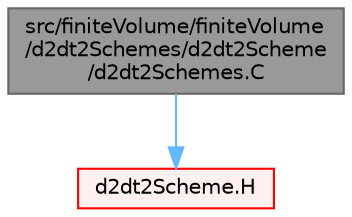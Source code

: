 digraph "src/finiteVolume/finiteVolume/d2dt2Schemes/d2dt2Scheme/d2dt2Schemes.C"
{
 // LATEX_PDF_SIZE
  bgcolor="transparent";
  edge [fontname=Helvetica,fontsize=10,labelfontname=Helvetica,labelfontsize=10];
  node [fontname=Helvetica,fontsize=10,shape=box,height=0.2,width=0.4];
  Node1 [id="Node000001",label="src/finiteVolume/finiteVolume\l/d2dt2Schemes/d2dt2Scheme\l/d2dt2Schemes.C",height=0.2,width=0.4,color="gray40", fillcolor="grey60", style="filled", fontcolor="black",tooltip="Abstract base class for finite volume calculus d2dt2 schemes."];
  Node1 -> Node2 [id="edge1_Node000001_Node000002",color="steelblue1",style="solid",tooltip=" "];
  Node2 [id="Node000002",label="d2dt2Scheme.H",height=0.2,width=0.4,color="red", fillcolor="#FFF0F0", style="filled",URL="$d2dt2Scheme_8H.html",tooltip=" "];
}
